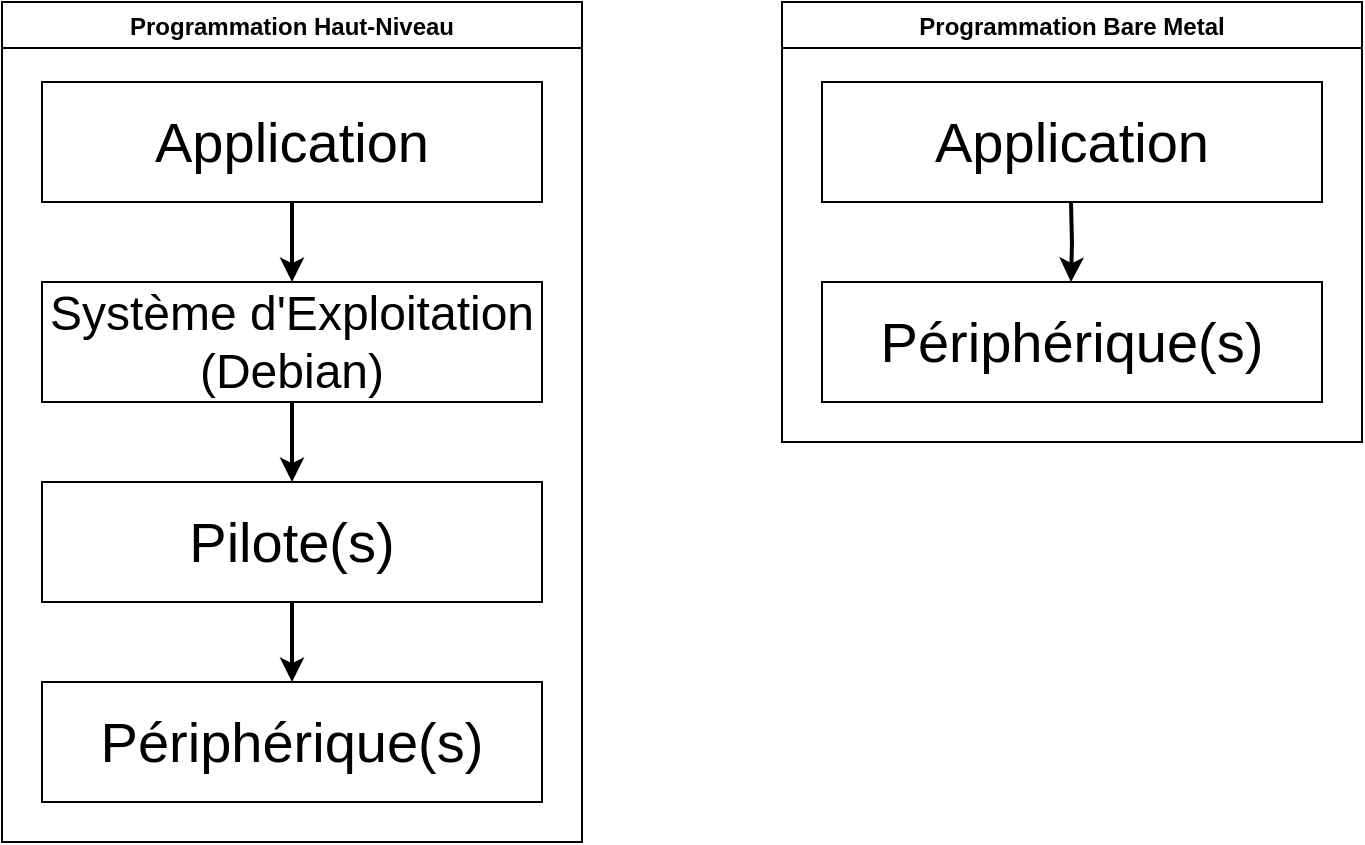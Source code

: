 <mxfile version="14.7.6" type="github" pages="4">
  <diagram id="PQvo7xNXRfopdosZ4BcQ" name="Page-1">
    <mxGraphModel dx="1268" dy="544" grid="1" gridSize="10" guides="1" tooltips="1" connect="1" arrows="1" fold="1" page="1" pageScale="1" pageWidth="850" pageHeight="1100" math="0" shadow="0">
      <root>
        <mxCell id="0" />
        <mxCell id="1" parent="0" />
        <mxCell id="vIm-NWBDedtI4yLV9VMp-5" style="edgeStyle=orthogonalEdgeStyle;rounded=0;orthogonalLoop=1;jettySize=auto;html=1;exitX=0.5;exitY=1;exitDx=0;exitDy=0;entryX=0.5;entryY=0;entryDx=0;entryDy=0;strokeWidth=2;" parent="1" source="vIm-NWBDedtI4yLV9VMp-1" target="vIm-NWBDedtI4yLV9VMp-2" edge="1">
          <mxGeometry relative="1" as="geometry" />
        </mxCell>
        <mxCell id="vIm-NWBDedtI4yLV9VMp-1" value="&lt;font style=&quot;font-size: 28px&quot;&gt;Application&lt;/font&gt; " style="rounded=0;whiteSpace=wrap;html=1;" parent="1" vertex="1">
          <mxGeometry x="160" y="120" width="250" height="60" as="geometry" />
        </mxCell>
        <mxCell id="vIm-NWBDedtI4yLV9VMp-6" style="edgeStyle=orthogonalEdgeStyle;rounded=0;orthogonalLoop=1;jettySize=auto;html=1;exitX=0.5;exitY=1;exitDx=0;exitDy=0;entryX=0.5;entryY=0;entryDx=0;entryDy=0;strokeWidth=2;" parent="1" source="vIm-NWBDedtI4yLV9VMp-2" target="vIm-NWBDedtI4yLV9VMp-3" edge="1">
          <mxGeometry relative="1" as="geometry" />
        </mxCell>
        <mxCell id="vIm-NWBDedtI4yLV9VMp-2" value="&lt;div&gt;&lt;font style=&quot;font-size: 24px&quot;&gt;Système d&#39;Exploitation (Debian)&lt;br&gt;&lt;/font&gt;&lt;/div&gt;" style="rounded=0;whiteSpace=wrap;html=1;" parent="1" vertex="1">
          <mxGeometry x="160" y="220" width="250" height="60" as="geometry" />
        </mxCell>
        <mxCell id="vIm-NWBDedtI4yLV9VMp-7" style="edgeStyle=orthogonalEdgeStyle;rounded=0;orthogonalLoop=1;jettySize=auto;html=1;exitX=0.5;exitY=1;exitDx=0;exitDy=0;entryX=0.5;entryY=0;entryDx=0;entryDy=0;strokeWidth=2;" parent="1" source="vIm-NWBDedtI4yLV9VMp-3" target="vIm-NWBDedtI4yLV9VMp-4" edge="1">
          <mxGeometry relative="1" as="geometry" />
        </mxCell>
        <mxCell id="vIm-NWBDedtI4yLV9VMp-3" value="&lt;font style=&quot;font-size: 28px&quot;&gt;Pilote(s)&lt;/font&gt;" style="rounded=0;whiteSpace=wrap;html=1;" parent="1" vertex="1">
          <mxGeometry x="160" y="320" width="250" height="60" as="geometry" />
        </mxCell>
        <mxCell id="vIm-NWBDedtI4yLV9VMp-4" value="&lt;font style=&quot;font-size: 28px&quot;&gt;Périphérique(s)&lt;br&gt;&lt;/font&gt;" style="rounded=0;whiteSpace=wrap;html=1;" parent="1" vertex="1">
          <mxGeometry x="160" y="420" width="250" height="60" as="geometry" />
        </mxCell>
        <mxCell id="vIm-NWBDedtI4yLV9VMp-12" value="Programmation Haut-Niveau" style="swimlane;" parent="1" vertex="1">
          <mxGeometry x="140" y="80" width="290" height="420" as="geometry">
            <mxRectangle x="140" y="80" width="140" height="23" as="alternateBounds" />
          </mxGeometry>
        </mxCell>
        <mxCell id="t3VJlldGDYcN4BIX0XRb-1" value="&lt;font style=&quot;font-size: 28px&quot;&gt;Application&lt;/font&gt; " style="rounded=0;whiteSpace=wrap;html=1;" parent="1" vertex="1">
          <mxGeometry x="550" y="120" width="250" height="60" as="geometry" />
        </mxCell>
        <mxCell id="t3VJlldGDYcN4BIX0XRb-2" value="&lt;font style=&quot;font-size: 28px&quot;&gt;Périphérique(s)&lt;br&gt;&lt;/font&gt;" style="rounded=0;whiteSpace=wrap;html=1;" parent="1" vertex="1">
          <mxGeometry x="550" y="220" width="250" height="60" as="geometry" />
        </mxCell>
        <mxCell id="t3VJlldGDYcN4BIX0XRb-3" value="Programmation Bare Metal" style="swimlane;" parent="1" vertex="1">
          <mxGeometry x="530" y="80" width="290" height="220" as="geometry">
            <mxRectangle x="140" y="80" width="140" height="23" as="alternateBounds" />
          </mxGeometry>
        </mxCell>
        <mxCell id="NH1OOYbCNayRsM1jiayM-1" style="edgeStyle=orthogonalEdgeStyle;rounded=0;orthogonalLoop=1;jettySize=auto;html=1;exitX=0.5;exitY=1;exitDx=0;exitDy=0;entryX=0.5;entryY=0;entryDx=0;entryDy=0;strokeWidth=2;" parent="t3VJlldGDYcN4BIX0XRb-3" edge="1">
          <mxGeometry relative="1" as="geometry">
            <mxPoint x="144.5" y="100" as="sourcePoint" />
            <mxPoint x="144.5" y="140" as="targetPoint" />
          </mxGeometry>
        </mxCell>
      </root>
    </mxGraphModel>
  </diagram>
  <diagram id="6eGUBX210qVqV-tNmfSK" name="Page-2">
    <mxGraphModel dx="1811" dy="777" grid="1" gridSize="10" guides="1" tooltips="1" connect="1" arrows="1" fold="1" page="1" pageScale="1" pageWidth="850" pageHeight="1100" math="0" shadow="0">
      <root>
        <mxCell id="bquIhY8je3ygtMC0kqjp-0" />
        <mxCell id="bquIhY8je3ygtMC0kqjp-1" parent="bquIhY8je3ygtMC0kqjp-0" />
        <mxCell id="bquIhY8je3ygtMC0kqjp-5" style="edgeStyle=orthogonalEdgeStyle;rounded=0;orthogonalLoop=1;jettySize=auto;html=1;exitX=1;exitY=0.5;exitDx=0;exitDy=0;" parent="bquIhY8je3ygtMC0kqjp-1" source="bquIhY8je3ygtMC0kqjp-3" edge="1">
          <mxGeometry relative="1" as="geometry">
            <mxPoint x="280" y="325" as="targetPoint" />
            <Array as="points">
              <mxPoint x="280" y="325" />
            </Array>
          </mxGeometry>
        </mxCell>
        <mxCell id="bquIhY8je3ygtMC0kqjp-3" value="&lt;font style=&quot;font-size: 15px&quot;&gt;Capteur de distance par ultrasons&lt;br&gt;&lt;/font&gt;" style="rounded=0;whiteSpace=wrap;html=1;" parent="bquIhY8je3ygtMC0kqjp-1" vertex="1">
          <mxGeometry x="10" y="290" width="150" height="70" as="geometry" />
        </mxCell>
        <mxCell id="bquIhY8je3ygtMC0kqjp-6" value="GPIO" style="text;html=1;align=center;verticalAlign=middle;resizable=0;points=[];autosize=1;strokeColor=none;" parent="bquIhY8je3ygtMC0kqjp-1" vertex="1">
          <mxGeometry x="190" y="310" width="50" height="20" as="geometry" />
        </mxCell>
        <mxCell id="trQ8B5ozAX4WDraGjqbS-6" style="edgeStyle=orthogonalEdgeStyle;rounded=0;orthogonalLoop=1;jettySize=auto;html=1;exitX=1;exitY=0.5;exitDx=0;exitDy=0;entryX=0;entryY=0.5;entryDx=0;entryDy=0;" parent="bquIhY8je3ygtMC0kqjp-1" source="bquIhY8je3ygtMC0kqjp-7" target="trQ8B5ozAX4WDraGjqbS-4" edge="1">
          <mxGeometry relative="1" as="geometry" />
        </mxCell>
        <mxCell id="bquIhY8je3ygtMC0kqjp-7" value="Beaglebone Black" style="swimlane;startSize=20;" parent="bquIhY8je3ygtMC0kqjp-1" vertex="1">
          <mxGeometry x="280" y="200" width="300" height="160" as="geometry" />
        </mxCell>
        <mxCell id="bquIhY8je3ygtMC0kqjp-9" value="&lt;font style=&quot;font-size: 16px&quot;&gt;Unité Temps-réel&lt;br&gt;Programmable&lt;/font&gt;" style="text;html=1;align=center;verticalAlign=middle;resizable=0;points=[];autosize=1;strokeColor=none;" parent="bquIhY8je3ygtMC0kqjp-7" vertex="1">
          <mxGeometry y="60" width="140" height="40" as="geometry" />
        </mxCell>
        <mxCell id="bquIhY8je3ygtMC0kqjp-12" value="RPMsg" style="text;html=1;strokeColor=none;fillColor=none;align=center;verticalAlign=middle;whiteSpace=wrap;rounded=0;" parent="bquIhY8je3ygtMC0kqjp-7" vertex="1">
          <mxGeometry x="130" y="120" width="40" height="20" as="geometry" />
        </mxCell>
        <mxCell id="bquIhY8je3ygtMC0kqjp-8" value="" style="endArrow=none;html=1;exitX=0.5;exitY=1;exitDx=0;exitDy=0;entryX=0.5;entryY=0.119;entryDx=0;entryDy=0;entryPerimeter=0;" parent="bquIhY8je3ygtMC0kqjp-1" source="bquIhY8je3ygtMC0kqjp-7" target="bquIhY8je3ygtMC0kqjp-7" edge="1">
          <mxGeometry width="50" height="50" relative="1" as="geometry">
            <mxPoint x="410" y="290" as="sourcePoint" />
            <mxPoint x="440" y="230" as="targetPoint" />
          </mxGeometry>
        </mxCell>
        <mxCell id="bquIhY8je3ygtMC0kqjp-10" value="&lt;font style=&quot;font-size: 18px&quot;&gt;Noyau Linux&lt;/font&gt;" style="text;html=1;align=center;verticalAlign=middle;resizable=0;points=[];autosize=1;strokeColor=none;" parent="bquIhY8je3ygtMC0kqjp-1" vertex="1">
          <mxGeometry x="450" y="270" width="110" height="20" as="geometry" />
        </mxCell>
        <mxCell id="bquIhY8je3ygtMC0kqjp-11" value="" style="endArrow=classic;startArrow=classic;html=1;" parent="bquIhY8je3ygtMC0kqjp-1" edge="1">
          <mxGeometry width="50" height="50" relative="1" as="geometry">
            <mxPoint x="410" y="340" as="sourcePoint" />
            <mxPoint x="450" y="340" as="targetPoint" />
          </mxGeometry>
        </mxCell>
        <mxCell id="trQ8B5ozAX4WDraGjqbS-1" style="edgeStyle=orthogonalEdgeStyle;rounded=0;orthogonalLoop=1;jettySize=auto;html=1;exitX=1;exitY=0.5;exitDx=0;exitDy=0;" parent="bquIhY8je3ygtMC0kqjp-1" source="trQ8B5ozAX4WDraGjqbS-0" edge="1">
          <mxGeometry relative="1" as="geometry">
            <mxPoint x="470" y="360" as="targetPoint" />
          </mxGeometry>
        </mxCell>
        <mxCell id="trQ8B5ozAX4WDraGjqbS-0" value="&lt;font style=&quot;font-size: 12px&quot;&gt;Capteur 9 Axes(Gyroscope, Accéléromètre, &lt;/font&gt;&lt;font style=&quot;font-size: 12px&quot;&gt;&lt;span class=&quot;module__title__link&quot;&gt;Magnétomètre&lt;/span&gt;)&lt;br&gt;&lt;/font&gt;" style="rounded=0;whiteSpace=wrap;html=1;" parent="bquIhY8je3ygtMC0kqjp-1" vertex="1">
          <mxGeometry x="10" y="390" width="150" height="70" as="geometry" />
        </mxCell>
        <mxCell id="trQ8B5ozAX4WDraGjqbS-2" value="I²C" style="text;html=1;align=center;verticalAlign=middle;resizable=0;points=[];autosize=1;strokeColor=none;" parent="bquIhY8je3ygtMC0kqjp-1" vertex="1">
          <mxGeometry x="200" y="410" width="30" height="20" as="geometry" />
        </mxCell>
        <mxCell id="trQ8B5ozAX4WDraGjqbS-10" style="edgeStyle=orthogonalEdgeStyle;rounded=0;orthogonalLoop=1;jettySize=auto;html=1;exitX=1;exitY=0.25;exitDx=0;exitDy=0;entryX=0;entryY=0.75;entryDx=0;entryDy=0;" parent="bquIhY8je3ygtMC0kqjp-1" source="trQ8B5ozAX4WDraGjqbS-4" target="trQ8B5ozAX4WDraGjqbS-8" edge="1">
          <mxGeometry relative="1" as="geometry" />
        </mxCell>
        <mxCell id="trQ8B5ozAX4WDraGjqbS-11" style="edgeStyle=orthogonalEdgeStyle;rounded=0;orthogonalLoop=1;jettySize=auto;html=1;exitX=1;exitY=0.75;exitDx=0;exitDy=0;entryX=0;entryY=0.25;entryDx=0;entryDy=0;" parent="bquIhY8je3ygtMC0kqjp-1" source="trQ8B5ozAX4WDraGjqbS-4" target="trQ8B5ozAX4WDraGjqbS-9" edge="1">
          <mxGeometry relative="1" as="geometry" />
        </mxCell>
        <mxCell id="trQ8B5ozAX4WDraGjqbS-4" value="&lt;font style=&quot;font-size: 15px&quot;&gt;Carte Pilote pour moteurs&lt;/font&gt;&lt;font style=&quot;font-size: 15px&quot;&gt;&lt;br&gt;&lt;/font&gt;" style="rounded=0;whiteSpace=wrap;html=1;" parent="bquIhY8je3ygtMC0kqjp-1" vertex="1">
          <mxGeometry x="700" y="245" width="150" height="70" as="geometry" />
        </mxCell>
        <mxCell id="trQ8B5ozAX4WDraGjqbS-7" value="I²C" style="text;html=1;align=center;verticalAlign=middle;resizable=0;points=[];autosize=1;strokeColor=none;" parent="bquIhY8je3ygtMC0kqjp-1" vertex="1">
          <mxGeometry x="620" y="260" width="30" height="20" as="geometry" />
        </mxCell>
        <mxCell id="MeYwZd2Jr7Yw33sIO1QU-3" style="edgeStyle=orthogonalEdgeStyle;rounded=0;orthogonalLoop=1;jettySize=auto;html=1;exitX=1;exitY=0.5;exitDx=0;exitDy=0;entryX=1;entryY=0.5;entryDx=0;entryDy=0;" parent="bquIhY8je3ygtMC0kqjp-1" source="trQ8B5ozAX4WDraGjqbS-8" target="MeYwZd2Jr7Yw33sIO1QU-1" edge="1">
          <mxGeometry relative="1" as="geometry" />
        </mxCell>
        <mxCell id="trQ8B5ozAX4WDraGjqbS-8" value="&lt;font style=&quot;font-size: 15px&quot;&gt;Moteur&lt;/font&gt;&lt;font style=&quot;font-size: 15px&quot;&gt; gauche&lt;br&gt;&lt;/font&gt;" style="rounded=0;whiteSpace=wrap;html=1;" parent="bquIhY8je3ygtMC0kqjp-1" vertex="1">
          <mxGeometry x="910" y="210" width="150" height="70" as="geometry" />
        </mxCell>
        <mxCell id="MeYwZd2Jr7Yw33sIO1QU-4" style="edgeStyle=orthogonalEdgeStyle;rounded=0;orthogonalLoop=1;jettySize=auto;html=1;exitX=1;exitY=0.5;exitDx=0;exitDy=0;entryX=1;entryY=0.5;entryDx=0;entryDy=0;" parent="bquIhY8je3ygtMC0kqjp-1" source="trQ8B5ozAX4WDraGjqbS-9" target="MeYwZd2Jr7Yw33sIO1QU-2" edge="1">
          <mxGeometry relative="1" as="geometry">
            <Array as="points">
              <mxPoint x="1090" y="315" />
              <mxPoint x="1090" y="85" />
            </Array>
          </mxGeometry>
        </mxCell>
        <mxCell id="trQ8B5ozAX4WDraGjqbS-9" value="&lt;font style=&quot;font-size: 15px&quot;&gt;Moteur&lt;/font&gt;&lt;font style=&quot;font-size: 15px&quot;&gt; droit&lt;br&gt;&lt;/font&gt;" style="rounded=0;whiteSpace=wrap;html=1;" parent="bquIhY8je3ygtMC0kqjp-1" vertex="1">
          <mxGeometry x="910" y="280" width="150" height="70" as="geometry" />
        </mxCell>
        <mxCell id="trQ8B5ozAX4WDraGjqbS-12" value="PWM" style="text;html=1;align=center;verticalAlign=middle;resizable=0;points=[];autosize=1;strokeColor=none;" parent="bquIhY8je3ygtMC0kqjp-1" vertex="1">
          <mxGeometry x="865" y="305" width="40" height="20" as="geometry" />
        </mxCell>
        <mxCell id="MeYwZd2Jr7Yw33sIO1QU-8" style="edgeStyle=orthogonalEdgeStyle;rounded=0;orthogonalLoop=1;jettySize=auto;html=1;exitX=0;exitY=0.5;exitDx=0;exitDy=0;entryX=0;entryY=0.25;entryDx=0;entryDy=0;" parent="bquIhY8je3ygtMC0kqjp-1" source="MeYwZd2Jr7Yw33sIO1QU-1" target="bquIhY8je3ygtMC0kqjp-7" edge="1">
          <mxGeometry relative="1" as="geometry">
            <Array as="points">
              <mxPoint x="270" y="155" />
              <mxPoint x="270" y="240" />
            </Array>
          </mxGeometry>
        </mxCell>
        <mxCell id="MeYwZd2Jr7Yw33sIO1QU-1" value="&lt;br&gt;&lt;font style=&quot;font-size: 15px&quot;&gt;Encodeur Magnétique&lt;/font&gt;&lt;font style=&quot;font-size: 15px&quot;&gt; droit&lt;br&gt;&lt;/font&gt;" style="rounded=0;whiteSpace=wrap;html=1;" parent="bquIhY8je3ygtMC0kqjp-1" vertex="1">
          <mxGeometry x="700" y="120" width="150" height="70" as="geometry" />
        </mxCell>
        <mxCell id="MeYwZd2Jr7Yw33sIO1QU-7" style="edgeStyle=orthogonalEdgeStyle;rounded=0;orthogonalLoop=1;jettySize=auto;html=1;exitX=0;exitY=0.5;exitDx=0;exitDy=0;entryX=0.001;entryY=0.528;entryDx=0;entryDy=0;entryPerimeter=0;" parent="bquIhY8je3ygtMC0kqjp-1" source="MeYwZd2Jr7Yw33sIO1QU-2" target="bquIhY8je3ygtMC0kqjp-9" edge="1">
          <mxGeometry relative="1" as="geometry">
            <mxPoint x="280" y="280" as="targetPoint" />
            <Array as="points">
              <mxPoint x="260" y="85" />
              <mxPoint x="260" y="280" />
              <mxPoint x="280" y="280" />
            </Array>
          </mxGeometry>
        </mxCell>
        <mxCell id="MeYwZd2Jr7Yw33sIO1QU-2" value="&lt;br&gt;&lt;font style=&quot;font-size: 15px&quot;&gt;Encodeur Magnétique&lt;/font&gt;&lt;font style=&quot;font-size: 15px&quot;&gt; gauche&lt;br&gt;&lt;/font&gt;" style="rounded=0;whiteSpace=wrap;html=1;" parent="bquIhY8je3ygtMC0kqjp-1" vertex="1">
          <mxGeometry x="700" y="50" width="150" height="70" as="geometry" />
        </mxCell>
        <mxCell id="MeYwZd2Jr7Yw33sIO1QU-6" value="Arbre de transmission " style="text;html=1;strokeColor=none;fillColor=none;align=center;verticalAlign=middle;whiteSpace=wrap;rounded=0;" parent="bquIhY8je3ygtMC0kqjp-1" vertex="1">
          <mxGeometry x="860" y="160" width="140" height="20" as="geometry" />
        </mxCell>
        <mxCell id="MeYwZd2Jr7Yw33sIO1QU-9" value="PWM" style="text;html=1;align=center;verticalAlign=middle;resizable=0;points=[];autosize=1;strokeColor=none;" parent="bquIhY8je3ygtMC0kqjp-1" vertex="1">
          <mxGeometry x="865" y="240" width="40" height="20" as="geometry" />
        </mxCell>
        <mxCell id="MeYwZd2Jr7Yw33sIO1QU-12" value="eQEP" style="text;html=1;align=center;verticalAlign=middle;resizable=0;points=[];autosize=1;strokeColor=none;" parent="bquIhY8je3ygtMC0kqjp-1" vertex="1">
          <mxGeometry x="645" y="60" width="50" height="20" as="geometry" />
        </mxCell>
        <mxCell id="MeYwZd2Jr7Yw33sIO1QU-13" value="eQEP" style="text;html=1;align=center;verticalAlign=middle;resizable=0;points=[];autosize=1;strokeColor=none;" parent="bquIhY8je3ygtMC0kqjp-1" vertex="1">
          <mxGeometry x="645" y="160" width="50" height="20" as="geometry" />
        </mxCell>
        <mxCell id="MeYwZd2Jr7Yw33sIO1QU-14" value="Arbre de transmission " style="text;html=1;strokeColor=none;fillColor=none;align=center;verticalAlign=middle;whiteSpace=wrap;rounded=0;" parent="bquIhY8je3ygtMC0kqjp-1" vertex="1">
          <mxGeometry x="860" y="60" width="140" height="20" as="geometry" />
        </mxCell>
      </root>
    </mxGraphModel>
  </diagram>
  <diagram id="0sdjwj53GWiiBrs7HkVB" name="Page-3">
    <mxGraphModel dx="2536" dy="1088" grid="1" gridSize="10" guides="1" tooltips="1" connect="1" arrows="1" fold="1" page="1" pageScale="1" pageWidth="850" pageHeight="1100" math="0" shadow="0">
      <root>
        <mxCell id="XrOIozyT6mBp8YTSmQO2-0" />
        <mxCell id="XrOIozyT6mBp8YTSmQO2-1" parent="XrOIozyT6mBp8YTSmQO2-0" />
        <mxCell id="vAWoagmoS1j0I5_H6aUn-5" style="edgeStyle=orthogonalEdgeStyle;rounded=0;orthogonalLoop=1;jettySize=auto;html=1;exitX=0.5;exitY=1;exitDx=0;exitDy=0;entryX=0.5;entryY=0;entryDx=0;entryDy=0;strokeWidth=2;fontFamily= Corbel ;fontSource=https%3A%2F%2Ffonts.googleapis.com%2Fcss%3Ffamily%3D%2BCorbel%2B;fontSize=28;" edge="1" parent="XrOIozyT6mBp8YTSmQO2-1" source="vAWoagmoS1j0I5_H6aUn-6" target="vAWoagmoS1j0I5_H6aUn-7">
          <mxGeometry relative="1" as="geometry" />
        </mxCell>
        <mxCell id="vAWoagmoS1j0I5_H6aUn-6" value="Définition du GPIO en sortie" style="rounded=1;whiteSpace=wrap;html=1;strokeColor=#000000;fontFamily= Corbel ;fontSource=https%3A%2F%2Ffonts.googleapis.com%2Fcss%3Ffamily%3D%2BCorbel%2B;fontSize=28;align=center;" vertex="1" parent="XrOIozyT6mBp8YTSmQO2-1">
          <mxGeometry x="310" y="180" width="200" height="70" as="geometry" />
        </mxCell>
        <mxCell id="vAWoagmoS1j0I5_H6aUn-9" style="edgeStyle=orthogonalEdgeStyle;rounded=0;orthogonalLoop=1;jettySize=auto;html=1;exitX=0.5;exitY=1;exitDx=0;exitDy=0;entryX=0.5;entryY=0;entryDx=0;entryDy=0;" edge="1" parent="XrOIozyT6mBp8YTSmQO2-1" source="vAWoagmoS1j0I5_H6aUn-7" target="vAWoagmoS1j0I5_H6aUn-8">
          <mxGeometry relative="1" as="geometry" />
        </mxCell>
        <mxCell id="vAWoagmoS1j0I5_H6aUn-7" value="Envoi d&#39;une impulsion (15µs)" style="rounded=1;whiteSpace=wrap;html=1;strokeColor=#000000;fontFamily= Corbel ;fontSource=https%3A%2F%2Ffonts.googleapis.com%2Fcss%3Ffamily%3D%2BCorbel%2B;fontSize=28;align=center;" vertex="1" parent="XrOIozyT6mBp8YTSmQO2-1">
          <mxGeometry x="310" y="300" width="200" height="70" as="geometry" />
        </mxCell>
        <mxCell id="vAWoagmoS1j0I5_H6aUn-11" style="edgeStyle=orthogonalEdgeStyle;rounded=0;orthogonalLoop=1;jettySize=auto;html=1;exitX=0.5;exitY=1;exitDx=0;exitDy=0;entryX=0.5;entryY=0;entryDx=0;entryDy=0;" edge="1" parent="XrOIozyT6mBp8YTSmQO2-1" source="vAWoagmoS1j0I5_H6aUn-8" target="vAWoagmoS1j0I5_H6aUn-10">
          <mxGeometry relative="1" as="geometry" />
        </mxCell>
        <mxCell id="vAWoagmoS1j0I5_H6aUn-8" value="Définition du GPIO en entré" style="rounded=1;whiteSpace=wrap;html=1;strokeColor=#000000;fontFamily= Corbel ;fontSource=https%3A%2F%2Ffonts.googleapis.com%2Fcss%3Ffamily%3D%2BCorbel%2B;fontSize=28;align=center;" vertex="1" parent="XrOIozyT6mBp8YTSmQO2-1">
          <mxGeometry x="310" y="420" width="200" height="70" as="geometry" />
        </mxCell>
        <mxCell id="vAWoagmoS1j0I5_H6aUn-16" style="edgeStyle=orthogonalEdgeStyle;rounded=0;orthogonalLoop=1;jettySize=auto;html=1;exitX=0.5;exitY=1;exitDx=0;exitDy=0;entryX=0.5;entryY=0;entryDx=0;entryDy=0;" edge="1" parent="XrOIozyT6mBp8YTSmQO2-1" source="vAWoagmoS1j0I5_H6aUn-10" target="vAWoagmoS1j0I5_H6aUn-15">
          <mxGeometry relative="1" as="geometry" />
        </mxCell>
        <mxCell id="vAWoagmoS1j0I5_H6aUn-10" value="Attente du fond montant du GPIO" style="rounded=1;whiteSpace=wrap;html=1;strokeColor=#000000;fontFamily= Corbel ;fontSource=https%3A%2F%2Ffonts.googleapis.com%2Fcss%3Ffamily%3D%2BCorbel%2B;fontSize=28;align=center;" vertex="1" parent="XrOIozyT6mBp8YTSmQO2-1">
          <mxGeometry x="310" y="540" width="200" height="100" as="geometry" />
        </mxCell>
        <mxCell id="vAWoagmoS1j0I5_H6aUn-18" style="edgeStyle=orthogonalEdgeStyle;rounded=0;orthogonalLoop=1;jettySize=auto;html=1;exitX=0.5;exitY=1;exitDx=0;exitDy=0;entryX=0.5;entryY=0;entryDx=0;entryDy=0;" edge="1" parent="XrOIozyT6mBp8YTSmQO2-1" source="vAWoagmoS1j0I5_H6aUn-15" target="vAWoagmoS1j0I5_H6aUn-17">
          <mxGeometry relative="1" as="geometry" />
        </mxCell>
        <mxCell id="vAWoagmoS1j0I5_H6aUn-15" value="Démarage du Ticker" style="rounded=1;whiteSpace=wrap;html=1;strokeColor=#000000;fontFamily= Corbel ;fontSource=https%3A%2F%2Ffonts.googleapis.com%2Fcss%3Ffamily%3D%2BCorbel%2B;fontSize=28;align=center;" vertex="1" parent="XrOIozyT6mBp8YTSmQO2-1">
          <mxGeometry x="310" y="690" width="200" height="70" as="geometry" />
        </mxCell>
        <mxCell id="vAWoagmoS1j0I5_H6aUn-17" value="Attente du fond descendant du GPIO" style="rounded=1;whiteSpace=wrap;html=1;strokeColor=#000000;fontFamily= Corbel ;fontSource=https%3A%2F%2Ffonts.googleapis.com%2Fcss%3Ffamily%3D%2BCorbel%2B;fontSize=28;align=center;" vertex="1" parent="XrOIozyT6mBp8YTSmQO2-1">
          <mxGeometry x="310" y="810" width="200" height="100" as="geometry" />
        </mxCell>
      </root>
    </mxGraphModel>
  </diagram>
  <diagram id="-CGWU9y8sjAIRygRteYr" name="Page-4">
    <mxGraphModel dx="1268" dy="544" grid="1" gridSize="10" guides="1" tooltips="1" connect="1" arrows="1" fold="1" page="1" pageScale="1" pageWidth="850" pageHeight="1100" math="0" shadow="0">
      <root>
        <mxCell id="bo1jI08zntYHztdBlXlo-0" />
        <mxCell id="bo1jI08zntYHztdBlXlo-1" parent="bo1jI08zntYHztdBlXlo-0" />
      </root>
    </mxGraphModel>
  </diagram>
</mxfile>
